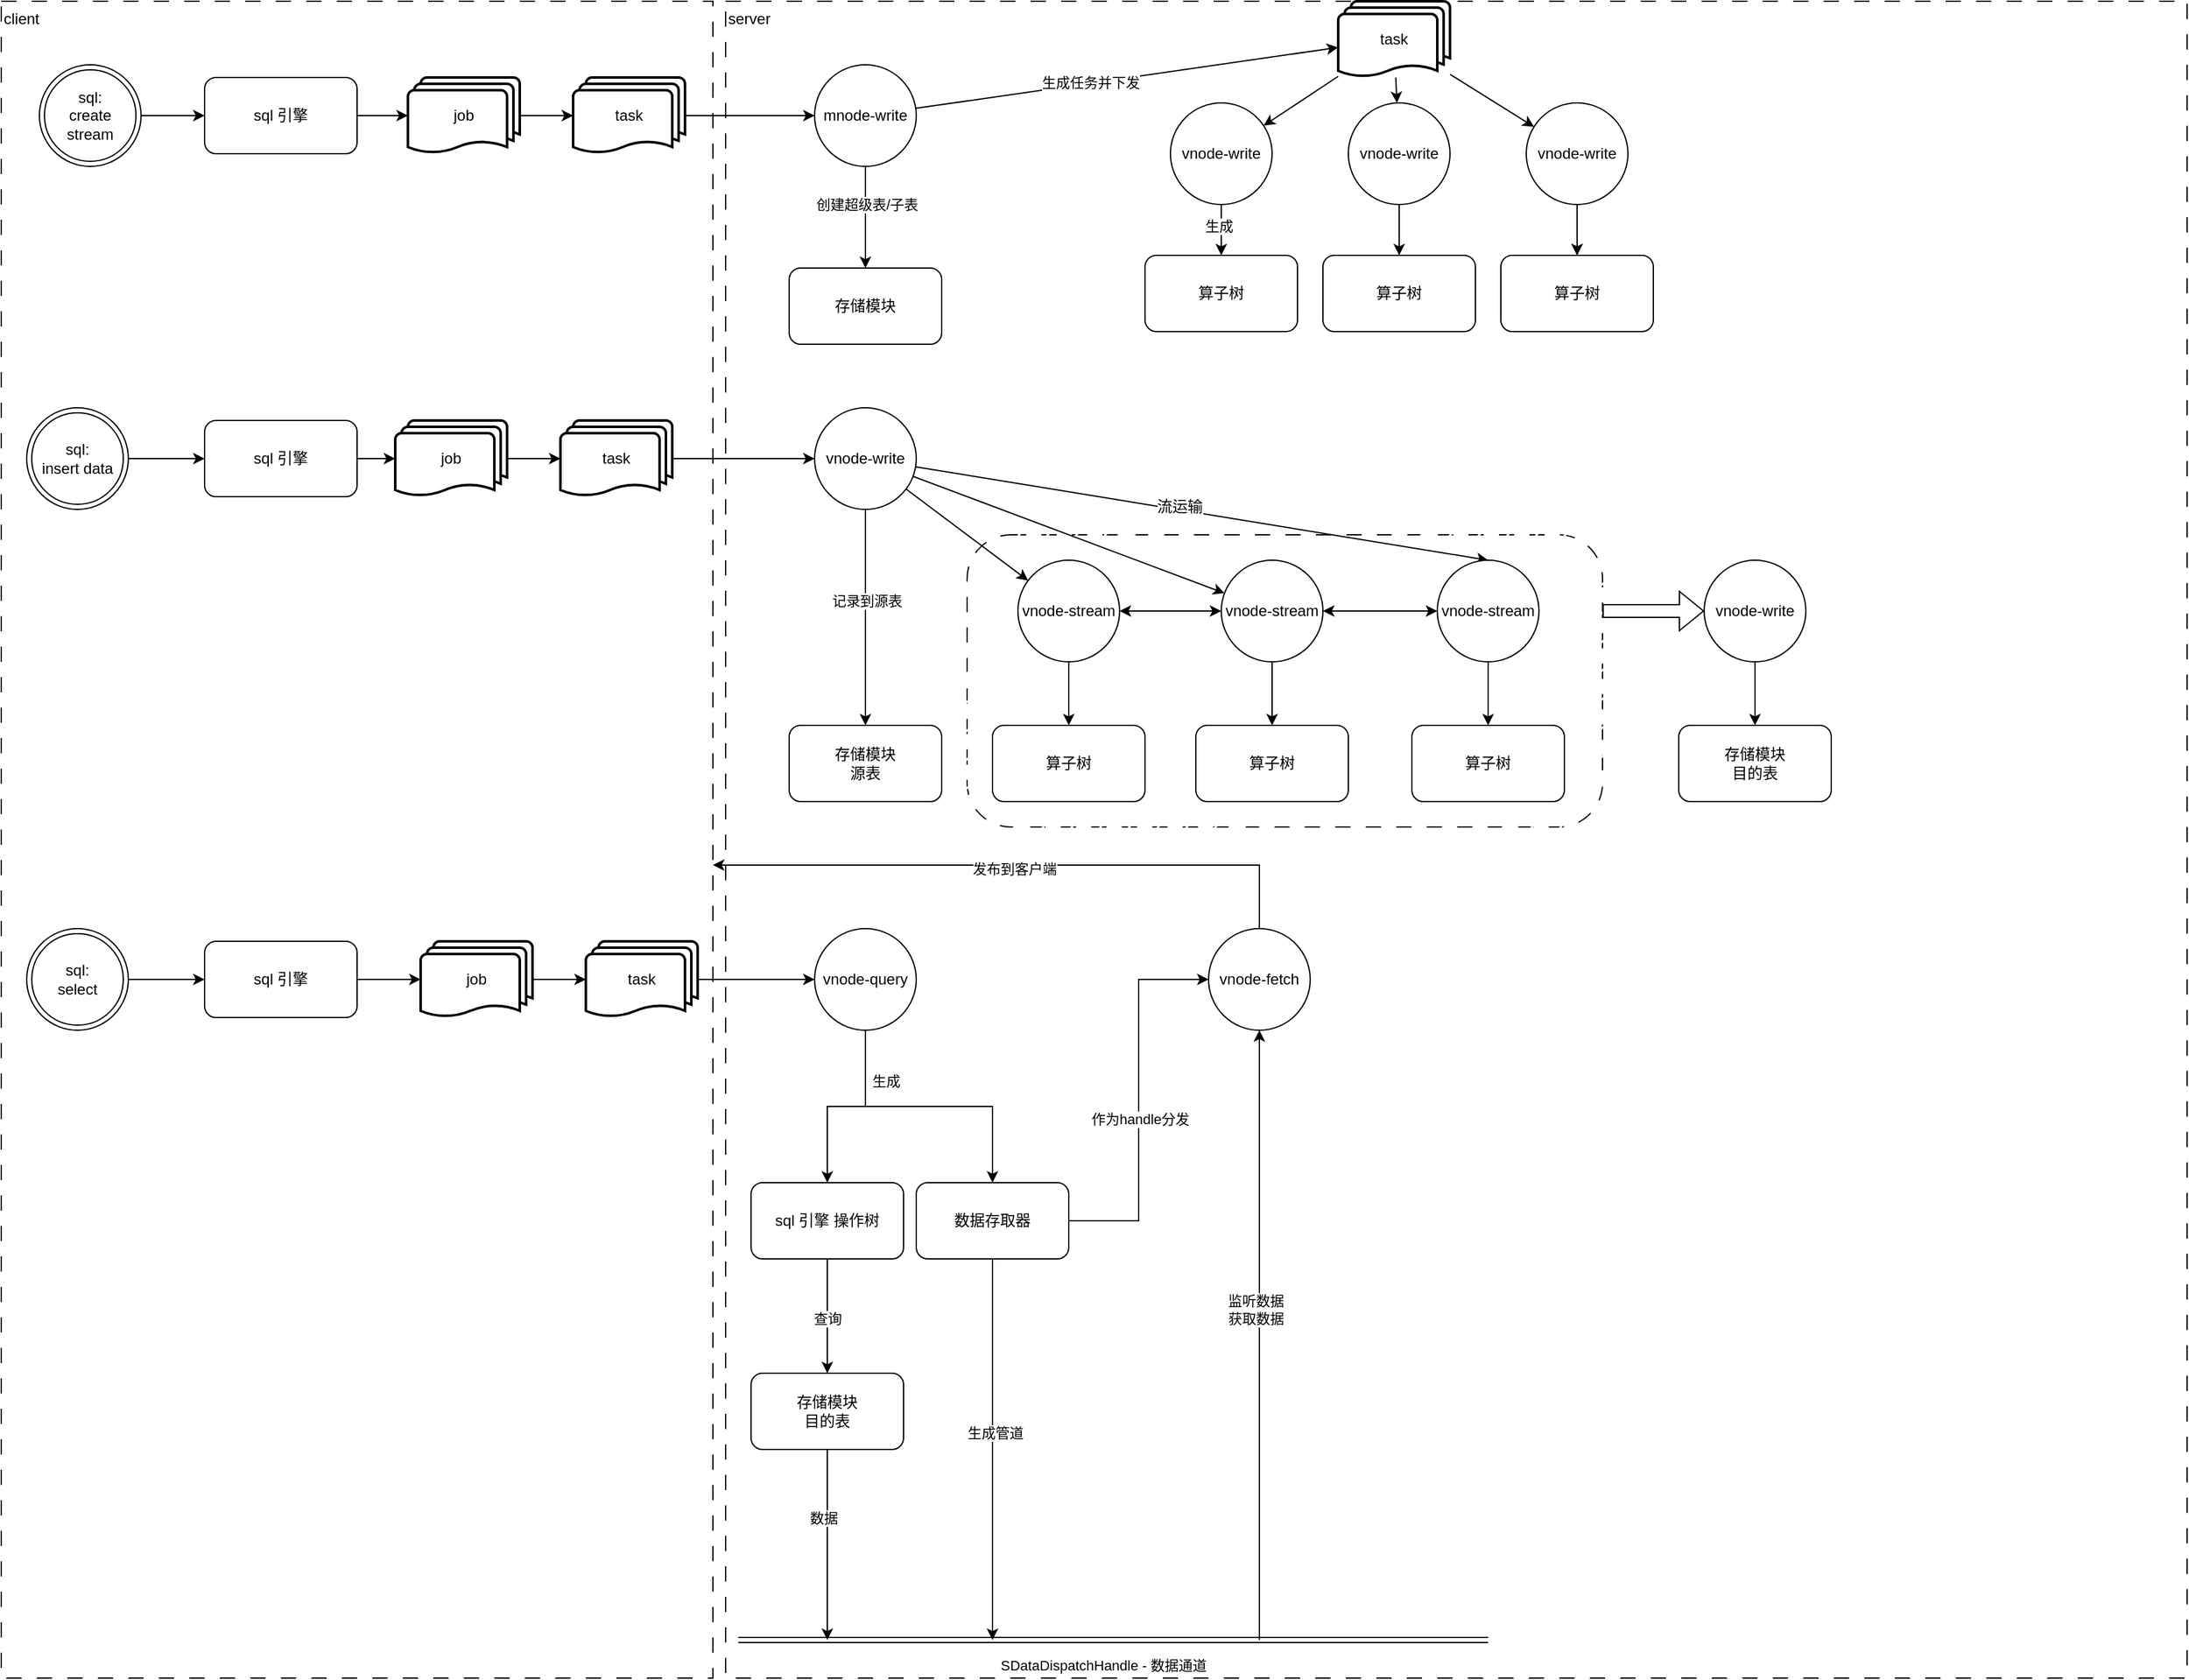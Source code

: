 <mxfile version="21.1.9" type="github">
  <diagram name="第 1 页" id="MjN6CYrhBv5qs3SlSTt-">
    <mxGraphModel dx="1434" dy="764" grid="1" gridSize="10" guides="1" tooltips="1" connect="1" arrows="1" fold="1" page="1" pageScale="1" pageWidth="850" pageHeight="1100" math="0" shadow="0">
      <root>
        <mxCell id="0" />
        <mxCell id="1" parent="0" />
        <mxCell id="YnKo6P0KNHIwrCsgrGaU-159" value="" style="rounded=1;whiteSpace=wrap;html=1;dashed=1;dashPattern=12 12;fillStyle=hatch;strokeColor=default;fontFamily=Helvetica;fontSize=12;fontColor=default;fillColor=default;" parent="1" vertex="1">
          <mxGeometry x="1480" y="460" width="500" height="230" as="geometry" />
        </mxCell>
        <mxCell id="YnKo6P0KNHIwrCsgrGaU-99" value="server" style="rounded=0;whiteSpace=wrap;html=1;dashed=1;dashPattern=12 12;fillStyle=hatch;align=left;verticalAlign=top;movable=0;resizable=0;rotatable=0;deletable=0;editable=0;locked=1;connectable=0;" parent="1" vertex="1">
          <mxGeometry x="1290" y="40" width="1150" height="1320" as="geometry" />
        </mxCell>
        <mxCell id="YnKo6P0KNHIwrCsgrGaU-98" value="&lt;div&gt;client&lt;br&gt;&lt;/div&gt;" style="rounded=0;whiteSpace=wrap;html=1;dashed=1;dashPattern=12 12;fillStyle=hatch;align=left;verticalAlign=top;" parent="1" vertex="1">
          <mxGeometry x="720" y="40" width="560" height="1320" as="geometry" />
        </mxCell>
        <mxCell id="YnKo6P0KNHIwrCsgrGaU-56" style="edgeStyle=orthogonalEdgeStyle;rounded=0;orthogonalLoop=1;jettySize=auto;html=1;exitX=1;exitY=0.5;exitDx=0;exitDy=0;" parent="1" source="YnKo6P0KNHIwrCsgrGaU-29" target="YnKo6P0KNHIwrCsgrGaU-33" edge="1">
          <mxGeometry relative="1" as="geometry" />
        </mxCell>
        <mxCell id="YnKo6P0KNHIwrCsgrGaU-29" value="sql:&lt;div&gt;create stream&lt;br&gt;&lt;/div&gt;" style="ellipse;shape=doubleEllipse;whiteSpace=wrap;html=1;aspect=fixed;" parent="1" vertex="1">
          <mxGeometry x="750" y="90" width="80" height="80" as="geometry" />
        </mxCell>
        <mxCell id="YnKo6P0KNHIwrCsgrGaU-32" value="算子树" style="rounded=1;whiteSpace=wrap;html=1;" parent="1" vertex="1">
          <mxGeometry x="1620" y="240" width="120" height="60" as="geometry" />
        </mxCell>
        <mxCell id="YnKo6P0KNHIwrCsgrGaU-163" style="edgeStyle=orthogonalEdgeStyle;rounded=0;orthogonalLoop=1;jettySize=auto;html=1;fontFamily=Helvetica;fontSize=12;fontColor=default;" parent="1" source="YnKo6P0KNHIwrCsgrGaU-33" target="YnKo6P0KNHIwrCsgrGaU-115" edge="1">
          <mxGeometry relative="1" as="geometry" />
        </mxCell>
        <mxCell id="YnKo6P0KNHIwrCsgrGaU-33" value="sql 引擎" style="rounded=1;whiteSpace=wrap;html=1;" parent="1" vertex="1">
          <mxGeometry x="880" y="100" width="120" height="60" as="geometry" />
        </mxCell>
        <mxCell id="YnKo6P0KNHIwrCsgrGaU-42" style="edgeStyle=orthogonalEdgeStyle;rounded=0;orthogonalLoop=1;jettySize=auto;html=1;" parent="1" source="YnKo6P0KNHIwrCsgrGaU-35" target="YnKo6P0KNHIwrCsgrGaU-32" edge="1">
          <mxGeometry relative="1" as="geometry" />
        </mxCell>
        <mxCell id="YnKo6P0KNHIwrCsgrGaU-43" value="生成" style="edgeLabel;html=1;align=center;verticalAlign=middle;resizable=0;points=[];" parent="YnKo6P0KNHIwrCsgrGaU-42" vertex="1" connectable="0">
          <mxGeometry x="-0.146" y="-2" relative="1" as="geometry">
            <mxPoint as="offset" />
          </mxGeometry>
        </mxCell>
        <mxCell id="YnKo6P0KNHIwrCsgrGaU-35" value="vnode-write" style="ellipse;whiteSpace=wrap;html=1;aspect=fixed;" parent="1" vertex="1">
          <mxGeometry x="1640" y="120" width="80" height="80" as="geometry" />
        </mxCell>
        <mxCell id="YnKo6P0KNHIwrCsgrGaU-69" style="edgeStyle=orthogonalEdgeStyle;rounded=0;orthogonalLoop=1;jettySize=auto;html=1;" parent="1" source="YnKo6P0KNHIwrCsgrGaU-36" target="YnKo6P0KNHIwrCsgrGaU-58" edge="1">
          <mxGeometry relative="1" as="geometry" />
        </mxCell>
        <mxCell id="YnKo6P0KNHIwrCsgrGaU-36" value="&lt;div&gt;sql:&lt;/div&gt;&lt;div&gt;insert data&lt;/div&gt;" style="ellipse;shape=doubleEllipse;whiteSpace=wrap;html=1;aspect=fixed;" parent="1" vertex="1">
          <mxGeometry x="740" y="360" width="80" height="80" as="geometry" />
        </mxCell>
        <mxCell id="YnKo6P0KNHIwrCsgrGaU-72" style="edgeStyle=orthogonalEdgeStyle;rounded=0;orthogonalLoop=1;jettySize=auto;html=1;" parent="1" source="YnKo6P0KNHIwrCsgrGaU-37" target="YnKo6P0KNHIwrCsgrGaU-71" edge="1">
          <mxGeometry relative="1" as="geometry" />
        </mxCell>
        <mxCell id="YnKo6P0KNHIwrCsgrGaU-37" value="&lt;div&gt;sql:&lt;/div&gt;&lt;div&gt;select&lt;/div&gt;" style="ellipse;shape=doubleEllipse;whiteSpace=wrap;html=1;aspect=fixed;" parent="1" vertex="1">
          <mxGeometry x="740" y="770" width="80" height="80" as="geometry" />
        </mxCell>
        <mxCell id="YnKo6P0KNHIwrCsgrGaU-39" style="rounded=0;orthogonalLoop=1;jettySize=auto;html=1;" parent="1" source="YnKo6P0KNHIwrCsgrGaU-38" target="YnKo6P0KNHIwrCsgrGaU-132" edge="1">
          <mxGeometry relative="1" as="geometry">
            <mxPoint x="1444" y="150" as="targetPoint" />
          </mxGeometry>
        </mxCell>
        <mxCell id="YnKo6P0KNHIwrCsgrGaU-40" value="生成任务并下发" style="edgeLabel;html=1;align=center;verticalAlign=middle;resizable=0;points=[];" parent="YnKo6P0KNHIwrCsgrGaU-39" vertex="1" connectable="0">
          <mxGeometry x="-0.176" y="1" relative="1" as="geometry">
            <mxPoint as="offset" />
          </mxGeometry>
        </mxCell>
        <mxCell id="YnKo6P0KNHIwrCsgrGaU-45" style="edgeStyle=orthogonalEdgeStyle;rounded=0;orthogonalLoop=1;jettySize=auto;html=1;" parent="1" source="YnKo6P0KNHIwrCsgrGaU-38" target="YnKo6P0KNHIwrCsgrGaU-112" edge="1">
          <mxGeometry relative="1" as="geometry">
            <mxPoint x="1400" y="250" as="targetPoint" />
          </mxGeometry>
        </mxCell>
        <mxCell id="YnKo6P0KNHIwrCsgrGaU-46" value="创建超级表/子表" style="edgeLabel;html=1;align=center;verticalAlign=middle;resizable=0;points=[];" parent="YnKo6P0KNHIwrCsgrGaU-45" vertex="1" connectable="0">
          <mxGeometry x="-0.26" y="1" relative="1" as="geometry">
            <mxPoint as="offset" />
          </mxGeometry>
        </mxCell>
        <mxCell id="YnKo6P0KNHIwrCsgrGaU-38" value="mnode-write" style="ellipse;whiteSpace=wrap;html=1;aspect=fixed;" parent="1" vertex="1">
          <mxGeometry x="1360" y="90" width="80" height="80" as="geometry" />
        </mxCell>
        <mxCell id="YnKo6P0KNHIwrCsgrGaU-60" style="edgeStyle=orthogonalEdgeStyle;rounded=0;orthogonalLoop=1;jettySize=auto;html=1;" parent="1" source="YnKo6P0KNHIwrCsgrGaU-55" target="YnKo6P0KNHIwrCsgrGaU-101" edge="1">
          <mxGeometry relative="1" as="geometry">
            <mxPoint x="1400" y="540" as="targetPoint" />
          </mxGeometry>
        </mxCell>
        <mxCell id="YnKo6P0KNHIwrCsgrGaU-61" value="记录到源表" style="edgeLabel;html=1;align=center;verticalAlign=middle;resizable=0;points=[];" parent="YnKo6P0KNHIwrCsgrGaU-60" vertex="1" connectable="0">
          <mxGeometry x="-0.16" y="1" relative="1" as="geometry">
            <mxPoint as="offset" />
          </mxGeometry>
        </mxCell>
        <mxCell id="YnKo6P0KNHIwrCsgrGaU-155" style="rounded=0;orthogonalLoop=1;jettySize=auto;html=1;fontFamily=Helvetica;fontSize=12;fontColor=default;" parent="1" source="YnKo6P0KNHIwrCsgrGaU-55" target="YnKo6P0KNHIwrCsgrGaU-138" edge="1">
          <mxGeometry relative="1" as="geometry" />
        </mxCell>
        <mxCell id="YnKo6P0KNHIwrCsgrGaU-156" style="rounded=0;orthogonalLoop=1;jettySize=auto;html=1;fontFamily=Helvetica;fontSize=12;fontColor=default;entryX=0.5;entryY=0;entryDx=0;entryDy=0;" parent="1" source="YnKo6P0KNHIwrCsgrGaU-55" target="YnKo6P0KNHIwrCsgrGaU-141" edge="1">
          <mxGeometry relative="1" as="geometry" />
        </mxCell>
        <mxCell id="YnKo6P0KNHIwrCsgrGaU-158" value="流运输" style="edgeLabel;html=1;align=center;verticalAlign=middle;resizable=0;points=[];fontSize=12;fontFamily=Helvetica;fontColor=default;" parent="YnKo6P0KNHIwrCsgrGaU-156" vertex="1" connectable="0">
          <mxGeometry x="-0.081" y="3" relative="1" as="geometry">
            <mxPoint as="offset" />
          </mxGeometry>
        </mxCell>
        <mxCell id="YnKo6P0KNHIwrCsgrGaU-157" style="rounded=0;orthogonalLoop=1;jettySize=auto;html=1;fontFamily=Helvetica;fontSize=12;fontColor=default;" parent="1" source="YnKo6P0KNHIwrCsgrGaU-55" target="YnKo6P0KNHIwrCsgrGaU-140" edge="1">
          <mxGeometry relative="1" as="geometry" />
        </mxCell>
        <mxCell id="YnKo6P0KNHIwrCsgrGaU-55" value="vnode-write" style="ellipse;whiteSpace=wrap;html=1;aspect=fixed;" parent="1" vertex="1">
          <mxGeometry x="1360" y="360" width="80" height="80" as="geometry" />
        </mxCell>
        <mxCell id="YnKo6P0KNHIwrCsgrGaU-166" value="" style="edgeStyle=orthogonalEdgeStyle;rounded=0;orthogonalLoop=1;jettySize=auto;html=1;fontFamily=Helvetica;fontSize=12;fontColor=default;" parent="1" source="YnKo6P0KNHIwrCsgrGaU-58" target="YnKo6P0KNHIwrCsgrGaU-119" edge="1">
          <mxGeometry relative="1" as="geometry" />
        </mxCell>
        <mxCell id="YnKo6P0KNHIwrCsgrGaU-58" value="sql 引擎" style="rounded=1;whiteSpace=wrap;html=1;" parent="1" vertex="1">
          <mxGeometry x="880" y="370" width="120" height="60" as="geometry" />
        </mxCell>
        <mxCell id="YnKo6P0KNHIwrCsgrGaU-149" style="edgeStyle=orthogonalEdgeStyle;rounded=0;orthogonalLoop=1;jettySize=auto;html=1;fontFamily=Helvetica;fontSize=12;fontColor=default;" parent="1" source="YnKo6P0KNHIwrCsgrGaU-63" target="YnKo6P0KNHIwrCsgrGaU-102" edge="1">
          <mxGeometry relative="1" as="geometry" />
        </mxCell>
        <mxCell id="YnKo6P0KNHIwrCsgrGaU-63" value="vnode-write" style="ellipse;whiteSpace=wrap;html=1;aspect=fixed;" parent="1" vertex="1">
          <mxGeometry x="2060" y="480" width="80" height="80" as="geometry" />
        </mxCell>
        <mxCell id="YnKo6P0KNHIwrCsgrGaU-65" value="算子树" style="rounded=1;whiteSpace=wrap;html=1;" parent="1" vertex="1">
          <mxGeometry x="1660" y="610" width="120" height="60" as="geometry" />
        </mxCell>
        <mxCell id="YnKo6P0KNHIwrCsgrGaU-169" style="edgeStyle=orthogonalEdgeStyle;rounded=0;orthogonalLoop=1;jettySize=auto;html=1;fontFamily=Helvetica;fontSize=12;fontColor=default;" parent="1" source="YnKo6P0KNHIwrCsgrGaU-71" target="YnKo6P0KNHIwrCsgrGaU-121" edge="1">
          <mxGeometry relative="1" as="geometry">
            <mxPoint x="1040" y="810" as="targetPoint" />
          </mxGeometry>
        </mxCell>
        <mxCell id="YnKo6P0KNHIwrCsgrGaU-71" value="sql 引擎" style="rounded=1;whiteSpace=wrap;html=1;" parent="1" vertex="1">
          <mxGeometry x="880" y="780" width="120" height="60" as="geometry" />
        </mxCell>
        <mxCell id="YnKo6P0KNHIwrCsgrGaU-76" style="edgeStyle=orthogonalEdgeStyle;rounded=0;orthogonalLoop=1;jettySize=auto;html=1;" parent="1" source="YnKo6P0KNHIwrCsgrGaU-73" target="YnKo6P0KNHIwrCsgrGaU-75" edge="1">
          <mxGeometry relative="1" as="geometry" />
        </mxCell>
        <mxCell id="YnKo6P0KNHIwrCsgrGaU-77" value="生成" style="edgeLabel;html=1;align=center;verticalAlign=middle;resizable=0;points=[];" parent="YnKo6P0KNHIwrCsgrGaU-76" vertex="1" connectable="0">
          <mxGeometry x="-0.244" y="-3" relative="1" as="geometry">
            <mxPoint x="19" y="-17" as="offset" />
          </mxGeometry>
        </mxCell>
        <mxCell id="YnKo6P0KNHIwrCsgrGaU-79" style="edgeStyle=orthogonalEdgeStyle;rounded=0;orthogonalLoop=1;jettySize=auto;html=1;" parent="1" source="YnKo6P0KNHIwrCsgrGaU-73" target="YnKo6P0KNHIwrCsgrGaU-78" edge="1">
          <mxGeometry relative="1" as="geometry" />
        </mxCell>
        <mxCell id="YnKo6P0KNHIwrCsgrGaU-73" value="vnode-query" style="ellipse;whiteSpace=wrap;html=1;aspect=fixed;" parent="1" vertex="1">
          <mxGeometry x="1360" y="770" width="80" height="80" as="geometry" />
        </mxCell>
        <mxCell id="YnKo6P0KNHIwrCsgrGaU-81" style="edgeStyle=orthogonalEdgeStyle;rounded=0;orthogonalLoop=1;jettySize=auto;html=1;" parent="1" source="YnKo6P0KNHIwrCsgrGaU-75" target="YnKo6P0KNHIwrCsgrGaU-104" edge="1">
          <mxGeometry relative="1" as="geometry">
            <mxPoint x="1370" y="1120" as="targetPoint" />
          </mxGeometry>
        </mxCell>
        <mxCell id="YnKo6P0KNHIwrCsgrGaU-82" value="查询" style="edgeLabel;html=1;align=center;verticalAlign=middle;resizable=0;points=[];" parent="YnKo6P0KNHIwrCsgrGaU-81" vertex="1" connectable="0">
          <mxGeometry x="-0.28" y="-2" relative="1" as="geometry">
            <mxPoint x="2" y="14" as="offset" />
          </mxGeometry>
        </mxCell>
        <mxCell id="YnKo6P0KNHIwrCsgrGaU-75" value="sql 引擎 操作树" style="rounded=1;whiteSpace=wrap;html=1;" parent="1" vertex="1">
          <mxGeometry x="1310" y="970" width="120" height="60" as="geometry" />
        </mxCell>
        <mxCell id="YnKo6P0KNHIwrCsgrGaU-90" style="edgeStyle=orthogonalEdgeStyle;rounded=0;orthogonalLoop=1;jettySize=auto;html=1;" parent="1" source="YnKo6P0KNHIwrCsgrGaU-78" edge="1">
          <mxGeometry relative="1" as="geometry">
            <mxPoint x="1500" y="1330" as="targetPoint" />
          </mxGeometry>
        </mxCell>
        <mxCell id="YnKo6P0KNHIwrCsgrGaU-91" value="生成管道" style="edgeLabel;html=1;align=center;verticalAlign=middle;resizable=0;points=[];" parent="YnKo6P0KNHIwrCsgrGaU-90" vertex="1" connectable="0">
          <mxGeometry x="-0.093" y="2" relative="1" as="geometry">
            <mxPoint as="offset" />
          </mxGeometry>
        </mxCell>
        <mxCell id="YnKo6P0KNHIwrCsgrGaU-96" style="edgeStyle=elbowEdgeStyle;rounded=0;orthogonalLoop=1;jettySize=auto;html=1;" parent="1" source="YnKo6P0KNHIwrCsgrGaU-78" target="YnKo6P0KNHIwrCsgrGaU-83" edge="1">
          <mxGeometry relative="1" as="geometry" />
        </mxCell>
        <mxCell id="YnKo6P0KNHIwrCsgrGaU-97" value="作为handle分发" style="edgeLabel;html=1;align=center;verticalAlign=middle;resizable=0;points=[];" parent="YnKo6P0KNHIwrCsgrGaU-96" vertex="1" connectable="0">
          <mxGeometry x="-0.1" y="-1" relative="1" as="geometry">
            <mxPoint as="offset" />
          </mxGeometry>
        </mxCell>
        <mxCell id="YnKo6P0KNHIwrCsgrGaU-78" value="数据存取器" style="rounded=1;whiteSpace=wrap;html=1;" parent="1" vertex="1">
          <mxGeometry x="1440" y="970" width="120" height="60" as="geometry" />
        </mxCell>
        <mxCell id="YnKo6P0KNHIwrCsgrGaU-88" style="edgeStyle=orthogonalEdgeStyle;rounded=0;orthogonalLoop=1;jettySize=auto;html=1;" parent="1" source="YnKo6P0KNHIwrCsgrGaU-104" edge="1">
          <mxGeometry relative="1" as="geometry">
            <mxPoint x="1370" y="1330" as="targetPoint" />
            <mxPoint x="1370" y="1180" as="sourcePoint" />
          </mxGeometry>
        </mxCell>
        <mxCell id="YnKo6P0KNHIwrCsgrGaU-89" value="数据" style="edgeLabel;html=1;align=center;verticalAlign=middle;resizable=0;points=[];" parent="YnKo6P0KNHIwrCsgrGaU-88" vertex="1" connectable="0">
          <mxGeometry x="-0.28" y="-3" relative="1" as="geometry">
            <mxPoint as="offset" />
          </mxGeometry>
        </mxCell>
        <mxCell id="YnKo6P0KNHIwrCsgrGaU-110" style="edgeStyle=orthogonalEdgeStyle;rounded=0;orthogonalLoop=1;jettySize=auto;html=1;" parent="1" source="YnKo6P0KNHIwrCsgrGaU-83" edge="1">
          <mxGeometry relative="1" as="geometry">
            <mxPoint x="1280" y="720" as="targetPoint" />
            <Array as="points">
              <mxPoint x="1710" y="720" />
              <mxPoint x="1282" y="720" />
            </Array>
          </mxGeometry>
        </mxCell>
        <mxCell id="YnKo6P0KNHIwrCsgrGaU-111" value="发布到客户端" style="edgeLabel;html=1;align=center;verticalAlign=middle;resizable=0;points=[];" parent="YnKo6P0KNHIwrCsgrGaU-110" vertex="1" connectable="0">
          <mxGeometry x="0.014" y="3" relative="1" as="geometry">
            <mxPoint as="offset" />
          </mxGeometry>
        </mxCell>
        <mxCell id="YnKo6P0KNHIwrCsgrGaU-83" value="vnode-fetch" style="ellipse;whiteSpace=wrap;html=1;aspect=fixed;" parent="1" vertex="1">
          <mxGeometry x="1670" y="770" width="80" height="80" as="geometry" />
        </mxCell>
        <mxCell id="YnKo6P0KNHIwrCsgrGaU-85" value="" style="shape=link;html=1;rounded=0;" parent="1" edge="1">
          <mxGeometry width="100" relative="1" as="geometry">
            <mxPoint x="1300" y="1330" as="sourcePoint" />
            <mxPoint x="1890" y="1330" as="targetPoint" />
          </mxGeometry>
        </mxCell>
        <mxCell id="YnKo6P0KNHIwrCsgrGaU-86" value="SDataDispatchHandle - 数据通道" style="edgeLabel;html=1;align=center;verticalAlign=middle;resizable=0;points=[];" parent="YnKo6P0KNHIwrCsgrGaU-85" vertex="1" connectable="0">
          <mxGeometry x="-0.066" y="-2" relative="1" as="geometry">
            <mxPoint x="11" y="18" as="offset" />
          </mxGeometry>
        </mxCell>
        <mxCell id="YnKo6P0KNHIwrCsgrGaU-93" value="" style="endArrow=classic;html=1;rounded=0;" parent="1" target="YnKo6P0KNHIwrCsgrGaU-83" edge="1">
          <mxGeometry width="50" height="50" relative="1" as="geometry">
            <mxPoint x="1710" y="1330" as="sourcePoint" />
            <mxPoint x="1830" y="1200" as="targetPoint" />
          </mxGeometry>
        </mxCell>
        <mxCell id="YnKo6P0KNHIwrCsgrGaU-94" value="&lt;div&gt;监听数据&lt;/div&gt;&lt;div&gt;获取数据&lt;br&gt;&lt;/div&gt;" style="edgeLabel;html=1;align=center;verticalAlign=middle;resizable=0;points=[];" parent="YnKo6P0KNHIwrCsgrGaU-93" vertex="1" connectable="0">
          <mxGeometry x="0.083" y="3" relative="1" as="geometry">
            <mxPoint as="offset" />
          </mxGeometry>
        </mxCell>
        <mxCell id="YnKo6P0KNHIwrCsgrGaU-101" value="&lt;div&gt;存储模块&lt;/div&gt;&lt;div&gt;源表&lt;br&gt;&lt;/div&gt;" style="rounded=1;whiteSpace=wrap;html=1;" parent="1" vertex="1">
          <mxGeometry x="1340" y="610" width="120" height="60" as="geometry" />
        </mxCell>
        <mxCell id="YnKo6P0KNHIwrCsgrGaU-102" value="&lt;div&gt;存储模块&lt;/div&gt;&lt;div&gt;目的表&lt;br&gt;&lt;/div&gt;" style="rounded=1;whiteSpace=wrap;html=1;" parent="1" vertex="1">
          <mxGeometry x="2040" y="610" width="120" height="60" as="geometry" />
        </mxCell>
        <mxCell id="YnKo6P0KNHIwrCsgrGaU-104" value="&lt;div&gt;存储模块&lt;/div&gt;&lt;div&gt;目的表&lt;br&gt;&lt;/div&gt;" style="rounded=1;whiteSpace=wrap;html=1;" parent="1" vertex="1">
          <mxGeometry x="1310" y="1120" width="120" height="60" as="geometry" />
        </mxCell>
        <mxCell id="YnKo6P0KNHIwrCsgrGaU-112" value="&lt;div&gt;存储模块&lt;/div&gt;" style="rounded=1;whiteSpace=wrap;html=1;" parent="1" vertex="1">
          <mxGeometry x="1340" y="250" width="120" height="60" as="geometry" />
        </mxCell>
        <mxCell id="YnKo6P0KNHIwrCsgrGaU-164" style="edgeStyle=orthogonalEdgeStyle;rounded=0;orthogonalLoop=1;jettySize=auto;html=1;fontFamily=Helvetica;fontSize=12;fontColor=default;" parent="1" source="YnKo6P0KNHIwrCsgrGaU-115" target="YnKo6P0KNHIwrCsgrGaU-116" edge="1">
          <mxGeometry relative="1" as="geometry" />
        </mxCell>
        <mxCell id="YnKo6P0KNHIwrCsgrGaU-115" value="job" style="strokeWidth=2;html=1;shape=mxgraph.flowchart.multi-document;whiteSpace=wrap;" parent="1" vertex="1">
          <mxGeometry x="1040" y="100" width="88" height="60" as="geometry" />
        </mxCell>
        <mxCell id="YnKo6P0KNHIwrCsgrGaU-165" style="edgeStyle=orthogonalEdgeStyle;rounded=0;orthogonalLoop=1;jettySize=auto;html=1;fontFamily=Helvetica;fontSize=12;fontColor=default;" parent="1" source="YnKo6P0KNHIwrCsgrGaU-116" target="YnKo6P0KNHIwrCsgrGaU-38" edge="1">
          <mxGeometry relative="1" as="geometry" />
        </mxCell>
        <mxCell id="YnKo6P0KNHIwrCsgrGaU-116" value="task" style="strokeWidth=2;html=1;shape=mxgraph.flowchart.multi-document;whiteSpace=wrap;" parent="1" vertex="1">
          <mxGeometry x="1170" y="100" width="88" height="60" as="geometry" />
        </mxCell>
        <mxCell id="YnKo6P0KNHIwrCsgrGaU-167" style="edgeStyle=orthogonalEdgeStyle;rounded=0;orthogonalLoop=1;jettySize=auto;html=1;fontFamily=Helvetica;fontSize=12;fontColor=default;" parent="1" source="YnKo6P0KNHIwrCsgrGaU-119" target="YnKo6P0KNHIwrCsgrGaU-120" edge="1">
          <mxGeometry relative="1" as="geometry" />
        </mxCell>
        <mxCell id="YnKo6P0KNHIwrCsgrGaU-119" value="job" style="strokeWidth=2;html=1;shape=mxgraph.flowchart.multi-document;whiteSpace=wrap;" parent="1" vertex="1">
          <mxGeometry x="1030" y="370" width="88" height="60" as="geometry" />
        </mxCell>
        <mxCell id="YnKo6P0KNHIwrCsgrGaU-168" style="edgeStyle=orthogonalEdgeStyle;rounded=0;orthogonalLoop=1;jettySize=auto;html=1;fontFamily=Helvetica;fontSize=12;fontColor=default;" parent="1" source="YnKo6P0KNHIwrCsgrGaU-120" target="YnKo6P0KNHIwrCsgrGaU-55" edge="1">
          <mxGeometry relative="1" as="geometry" />
        </mxCell>
        <mxCell id="YnKo6P0KNHIwrCsgrGaU-120" value="task" style="strokeWidth=2;html=1;shape=mxgraph.flowchart.multi-document;whiteSpace=wrap;" parent="1" vertex="1">
          <mxGeometry x="1160" y="370" width="88" height="60" as="geometry" />
        </mxCell>
        <mxCell id="YnKo6P0KNHIwrCsgrGaU-171" style="edgeStyle=orthogonalEdgeStyle;rounded=0;orthogonalLoop=1;jettySize=auto;html=1;fontFamily=Helvetica;fontSize=12;fontColor=default;" parent="1" source="YnKo6P0KNHIwrCsgrGaU-121" target="YnKo6P0KNHIwrCsgrGaU-122" edge="1">
          <mxGeometry relative="1" as="geometry" />
        </mxCell>
        <mxCell id="YnKo6P0KNHIwrCsgrGaU-121" value="job" style="strokeWidth=2;html=1;shape=mxgraph.flowchart.multi-document;whiteSpace=wrap;" parent="1" vertex="1">
          <mxGeometry x="1050" y="780" width="88" height="60" as="geometry" />
        </mxCell>
        <mxCell id="YnKo6P0KNHIwrCsgrGaU-172" style="edgeStyle=orthogonalEdgeStyle;rounded=0;orthogonalLoop=1;jettySize=auto;html=1;fontFamily=Helvetica;fontSize=12;fontColor=default;" parent="1" source="YnKo6P0KNHIwrCsgrGaU-122" target="YnKo6P0KNHIwrCsgrGaU-73" edge="1">
          <mxGeometry relative="1" as="geometry" />
        </mxCell>
        <mxCell id="YnKo6P0KNHIwrCsgrGaU-122" value="task" style="strokeWidth=2;html=1;shape=mxgraph.flowchart.multi-document;whiteSpace=wrap;" parent="1" vertex="1">
          <mxGeometry x="1180" y="780" width="88" height="60" as="geometry" />
        </mxCell>
        <mxCell id="YnKo6P0KNHIwrCsgrGaU-136" style="edgeStyle=orthogonalEdgeStyle;rounded=0;orthogonalLoop=1;jettySize=auto;html=1;exitX=0.5;exitY=1;exitDx=0;exitDy=0;fontFamily=Helvetica;fontSize=12;fontColor=default;" parent="1" source="YnKo6P0KNHIwrCsgrGaU-125" target="YnKo6P0KNHIwrCsgrGaU-126" edge="1">
          <mxGeometry relative="1" as="geometry" />
        </mxCell>
        <mxCell id="YnKo6P0KNHIwrCsgrGaU-125" value="vnode-write" style="ellipse;whiteSpace=wrap;html=1;aspect=fixed;" parent="1" vertex="1">
          <mxGeometry x="1780" y="120" width="80" height="80" as="geometry" />
        </mxCell>
        <mxCell id="YnKo6P0KNHIwrCsgrGaU-126" value="算子树" style="rounded=1;whiteSpace=wrap;html=1;" parent="1" vertex="1">
          <mxGeometry x="1760" y="240" width="120" height="60" as="geometry" />
        </mxCell>
        <mxCell id="YnKo6P0KNHIwrCsgrGaU-137" style="edgeStyle=orthogonalEdgeStyle;rounded=0;orthogonalLoop=1;jettySize=auto;html=1;exitX=0.5;exitY=1;exitDx=0;exitDy=0;fontFamily=Helvetica;fontSize=12;fontColor=default;" parent="1" source="YnKo6P0KNHIwrCsgrGaU-127" target="YnKo6P0KNHIwrCsgrGaU-128" edge="1">
          <mxGeometry relative="1" as="geometry" />
        </mxCell>
        <mxCell id="YnKo6P0KNHIwrCsgrGaU-154" value="" style="edgeStyle=orthogonalEdgeStyle;rounded=0;orthogonalLoop=1;jettySize=auto;html=1;fontFamily=Helvetica;fontSize=12;fontColor=default;" parent="1" source="YnKo6P0KNHIwrCsgrGaU-127" target="YnKo6P0KNHIwrCsgrGaU-128" edge="1">
          <mxGeometry relative="1" as="geometry" />
        </mxCell>
        <mxCell id="YnKo6P0KNHIwrCsgrGaU-127" value="vnode-write" style="ellipse;whiteSpace=wrap;html=1;aspect=fixed;" parent="1" vertex="1">
          <mxGeometry x="1920" y="120" width="80" height="80" as="geometry" />
        </mxCell>
        <mxCell id="YnKo6P0KNHIwrCsgrGaU-128" value="算子树" style="rounded=1;whiteSpace=wrap;html=1;" parent="1" vertex="1">
          <mxGeometry x="1900" y="240" width="120" height="60" as="geometry" />
        </mxCell>
        <mxCell id="YnKo6P0KNHIwrCsgrGaU-133" style="rounded=0;orthogonalLoop=1;jettySize=auto;html=1;fontFamily=Helvetica;fontSize=12;fontColor=default;" parent="1" source="YnKo6P0KNHIwrCsgrGaU-132" target="YnKo6P0KNHIwrCsgrGaU-35" edge="1">
          <mxGeometry relative="1" as="geometry" />
        </mxCell>
        <mxCell id="YnKo6P0KNHIwrCsgrGaU-134" style="rounded=0;orthogonalLoop=1;jettySize=auto;html=1;fontFamily=Helvetica;fontSize=12;fontColor=default;" parent="1" source="YnKo6P0KNHIwrCsgrGaU-132" target="YnKo6P0KNHIwrCsgrGaU-125" edge="1">
          <mxGeometry relative="1" as="geometry" />
        </mxCell>
        <mxCell id="YnKo6P0KNHIwrCsgrGaU-135" style="rounded=0;orthogonalLoop=1;jettySize=auto;html=1;fontFamily=Helvetica;fontSize=12;fontColor=default;" parent="1" source="YnKo6P0KNHIwrCsgrGaU-132" target="YnKo6P0KNHIwrCsgrGaU-127" edge="1">
          <mxGeometry relative="1" as="geometry" />
        </mxCell>
        <mxCell id="YnKo6P0KNHIwrCsgrGaU-132" value="task" style="strokeWidth=2;html=1;shape=mxgraph.flowchart.multi-document;whiteSpace=wrap;" parent="1" vertex="1">
          <mxGeometry x="1772" y="40" width="88" height="60" as="geometry" />
        </mxCell>
        <mxCell id="YnKo6P0KNHIwrCsgrGaU-148" style="edgeStyle=orthogonalEdgeStyle;rounded=0;orthogonalLoop=1;jettySize=auto;html=1;fontFamily=Helvetica;fontSize=12;fontColor=default;" parent="1" source="YnKo6P0KNHIwrCsgrGaU-138" target="YnKo6P0KNHIwrCsgrGaU-139" edge="1">
          <mxGeometry relative="1" as="geometry" />
        </mxCell>
        <mxCell id="YnKo6P0KNHIwrCsgrGaU-138" value="vnode-stream" style="ellipse;whiteSpace=wrap;html=1;aspect=fixed;" parent="1" vertex="1">
          <mxGeometry x="1520" y="480" width="80" height="80" as="geometry" />
        </mxCell>
        <mxCell id="YnKo6P0KNHIwrCsgrGaU-139" value="算子树" style="rounded=1;whiteSpace=wrap;html=1;" parent="1" vertex="1">
          <mxGeometry x="1500" y="610" width="120" height="60" as="geometry" />
        </mxCell>
        <mxCell id="YnKo6P0KNHIwrCsgrGaU-147" style="edgeStyle=orthogonalEdgeStyle;rounded=0;orthogonalLoop=1;jettySize=auto;html=1;fontFamily=Helvetica;fontSize=12;fontColor=default;" parent="1" source="YnKo6P0KNHIwrCsgrGaU-140" target="YnKo6P0KNHIwrCsgrGaU-65" edge="1">
          <mxGeometry relative="1" as="geometry" />
        </mxCell>
        <mxCell id="YnKo6P0KNHIwrCsgrGaU-140" value="vnode-stream" style="ellipse;whiteSpace=wrap;html=1;aspect=fixed;" parent="1" vertex="1">
          <mxGeometry x="1680" y="480" width="80" height="80" as="geometry" />
        </mxCell>
        <mxCell id="YnKo6P0KNHIwrCsgrGaU-146" style="edgeStyle=orthogonalEdgeStyle;rounded=0;orthogonalLoop=1;jettySize=auto;html=1;fontFamily=Helvetica;fontSize=12;fontColor=default;" parent="1" source="YnKo6P0KNHIwrCsgrGaU-141" target="YnKo6P0KNHIwrCsgrGaU-145" edge="1">
          <mxGeometry relative="1" as="geometry" />
        </mxCell>
        <mxCell id="YnKo6P0KNHIwrCsgrGaU-141" value="vnode-stream" style="ellipse;whiteSpace=wrap;html=1;aspect=fixed;" parent="1" vertex="1">
          <mxGeometry x="1850" y="480" width="80" height="80" as="geometry" />
        </mxCell>
        <mxCell id="YnKo6P0KNHIwrCsgrGaU-145" value="算子树" style="rounded=1;whiteSpace=wrap;html=1;" parent="1" vertex="1">
          <mxGeometry x="1830" y="610" width="120" height="60" as="geometry" />
        </mxCell>
        <mxCell id="YnKo6P0KNHIwrCsgrGaU-152" value="" style="shape=flexArrow;endArrow=classic;html=1;rounded=0;fontFamily=Helvetica;fontSize=12;fontColor=default;" parent="1" target="YnKo6P0KNHIwrCsgrGaU-63" edge="1">
          <mxGeometry width="50" height="50" relative="1" as="geometry">
            <mxPoint x="1980" y="520" as="sourcePoint" />
            <mxPoint x="2010" y="470" as="targetPoint" />
          </mxGeometry>
        </mxCell>
        <mxCell id="YnKo6P0KNHIwrCsgrGaU-160" value="" style="endArrow=classic;startArrow=classic;html=1;rounded=0;fontFamily=Helvetica;fontSize=12;fontColor=default;" parent="1" source="YnKo6P0KNHIwrCsgrGaU-138" target="YnKo6P0KNHIwrCsgrGaU-140" edge="1">
          <mxGeometry width="50" height="50" relative="1" as="geometry">
            <mxPoint x="1620" y="610" as="sourcePoint" />
            <mxPoint x="1670" y="560" as="targetPoint" />
          </mxGeometry>
        </mxCell>
        <mxCell id="YnKo6P0KNHIwrCsgrGaU-161" value="" style="endArrow=classic;startArrow=classic;html=1;rounded=0;fontFamily=Helvetica;fontSize=12;fontColor=default;" parent="1" source="YnKo6P0KNHIwrCsgrGaU-140" target="YnKo6P0KNHIwrCsgrGaU-141" edge="1">
          <mxGeometry width="50" height="50" relative="1" as="geometry">
            <mxPoint x="1780" y="550" as="sourcePoint" />
            <mxPoint x="1830" y="500" as="targetPoint" />
          </mxGeometry>
        </mxCell>
      </root>
    </mxGraphModel>
  </diagram>
</mxfile>
